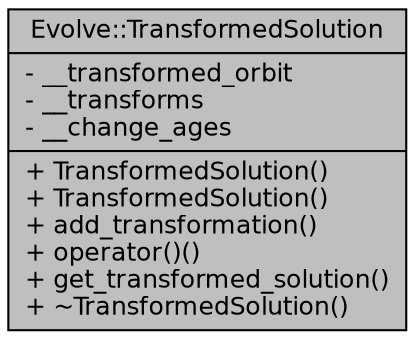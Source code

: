 digraph "Evolve::TransformedSolution"
{
 // INTERACTIVE_SVG=YES
  edge [fontname="Helvetica",fontsize="12",labelfontname="Helvetica",labelfontsize="12"];
  node [fontname="Helvetica",fontsize="12",shape=record];
  Node1 [label="{Evolve::TransformedSolution\n|- __transformed_orbit\l- __transforms\l- __change_ages\l|+ TransformedSolution()\l+ TransformedSolution()\l+ add_transformation()\l+ operator()()\l+ get_transformed_solution()\l+ ~TransformedSolution()\l}",height=0.2,width=0.4,color="black", fillcolor="grey75", style="filled", fontcolor="black"];
}
